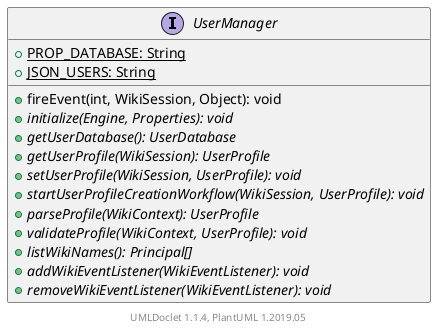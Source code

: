 @startuml

    interface UserManager [[UserManager.html]] {
        {static} +PROP_DATABASE: String
        {static} +JSON_USERS: String
        +fireEvent(int, WikiSession, Object): void
        {abstract} +initialize(Engine, Properties): void
        {abstract} +getUserDatabase(): UserDatabase
        {abstract} +getUserProfile(WikiSession): UserProfile
        {abstract} +setUserProfile(WikiSession, UserProfile): void
        {abstract} +startUserProfileCreationWorkflow(WikiSession, UserProfile): void
        {abstract} +parseProfile(WikiContext): UserProfile
        {abstract} +validateProfile(WikiContext, UserProfile): void
        {abstract} +listWikiNames(): Principal[]
        {abstract} +addWikiEventListener(WikiEventListener): void
        {abstract} +removeWikiEventListener(WikiEventListener): void
    }


    center footer UMLDoclet 1.1.4, PlantUML 1.2019.05
@enduml
